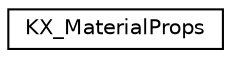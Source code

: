 digraph G
{
  edge [fontname="Helvetica",fontsize="10",labelfontname="Helvetica",labelfontsize="10"];
  node [fontname="Helvetica",fontsize="10",shape=record];
  rankdir=LR;
  Node1 [label="KX_MaterialProps",height=0.2,width=0.4,color="black", fillcolor="white", style="filled",URL="$dd/d98/structKX__MaterialProps.html"];
}
